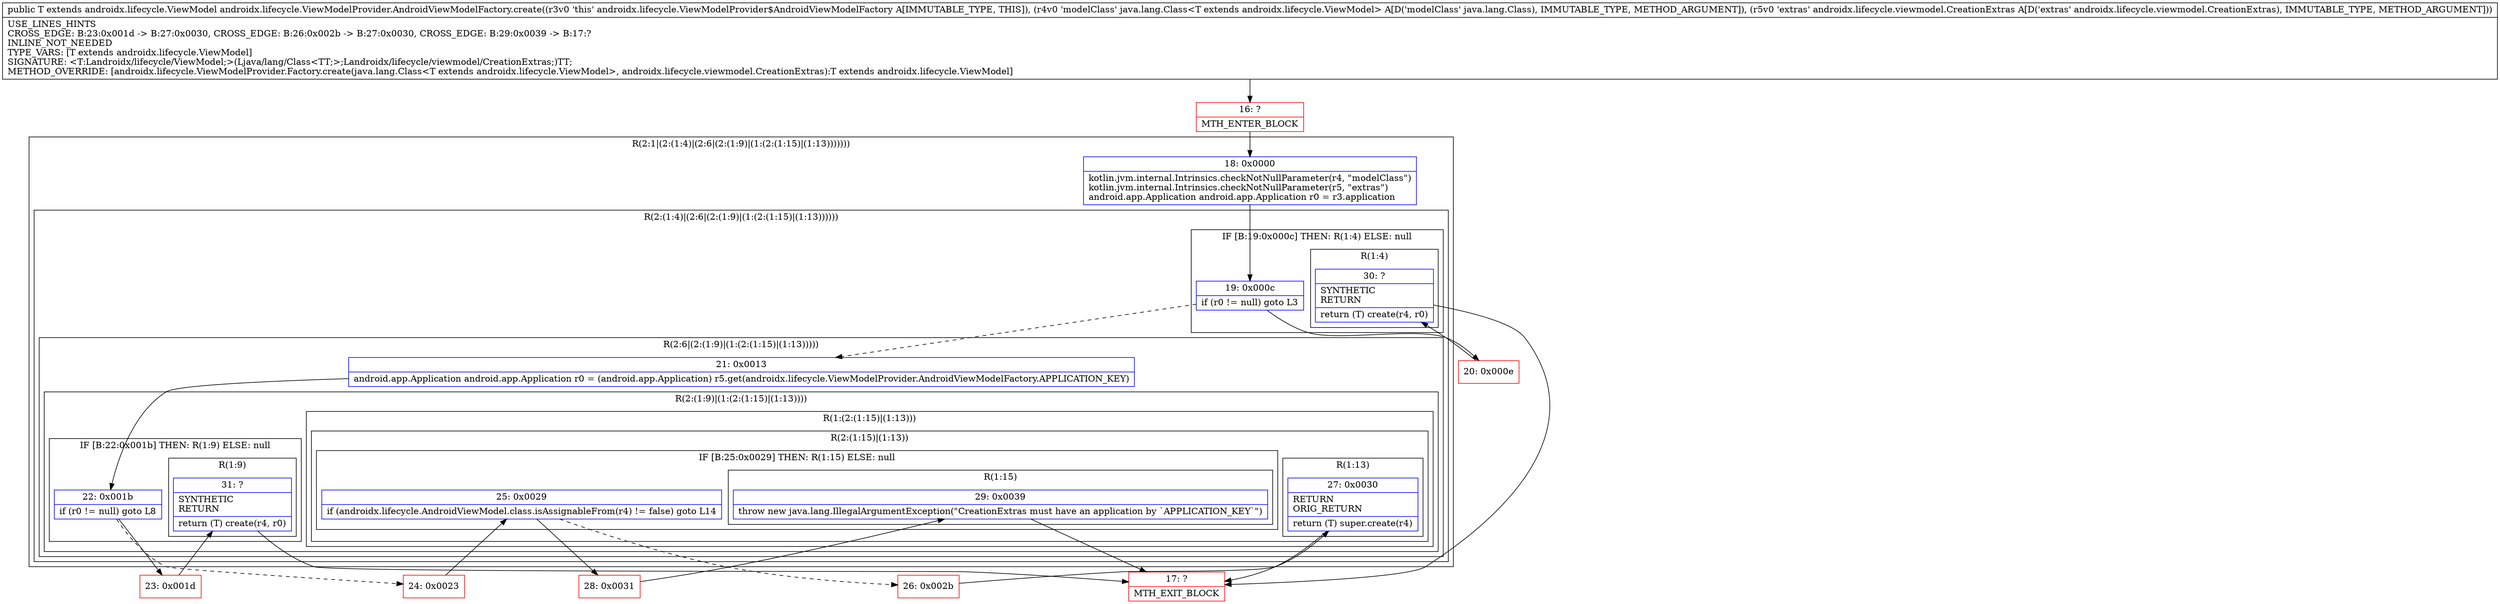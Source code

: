 digraph "CFG forandroidx.lifecycle.ViewModelProvider.AndroidViewModelFactory.create(Ljava\/lang\/Class;Landroidx\/lifecycle\/viewmodel\/CreationExtras;)Landroidx\/lifecycle\/ViewModel;" {
subgraph cluster_Region_371176930 {
label = "R(2:1|(2:(1:4)|(2:6|(2:(1:9)|(1:(2:(1:15)|(1:13)))))))";
node [shape=record,color=blue];
Node_18 [shape=record,label="{18\:\ 0x0000|kotlin.jvm.internal.Intrinsics.checkNotNullParameter(r4, \"modelClass\")\lkotlin.jvm.internal.Intrinsics.checkNotNullParameter(r5, \"extras\")\landroid.app.Application android.app.Application r0 = r3.application\l}"];
subgraph cluster_Region_1508893626 {
label = "R(2:(1:4)|(2:6|(2:(1:9)|(1:(2:(1:15)|(1:13))))))";
node [shape=record,color=blue];
subgraph cluster_IfRegion_1631249643 {
label = "IF [B:19:0x000c] THEN: R(1:4) ELSE: null";
node [shape=record,color=blue];
Node_19 [shape=record,label="{19\:\ 0x000c|if (r0 != null) goto L3\l}"];
subgraph cluster_Region_1873687303 {
label = "R(1:4)";
node [shape=record,color=blue];
Node_30 [shape=record,label="{30\:\ ?|SYNTHETIC\lRETURN\l|return (T) create(r4, r0)\l}"];
}
}
subgraph cluster_Region_2095471988 {
label = "R(2:6|(2:(1:9)|(1:(2:(1:15)|(1:13)))))";
node [shape=record,color=blue];
Node_21 [shape=record,label="{21\:\ 0x0013|android.app.Application android.app.Application r0 = (android.app.Application) r5.get(androidx.lifecycle.ViewModelProvider.AndroidViewModelFactory.APPLICATION_KEY)\l}"];
subgraph cluster_Region_1569815329 {
label = "R(2:(1:9)|(1:(2:(1:15)|(1:13))))";
node [shape=record,color=blue];
subgraph cluster_IfRegion_389896111 {
label = "IF [B:22:0x001b] THEN: R(1:9) ELSE: null";
node [shape=record,color=blue];
Node_22 [shape=record,label="{22\:\ 0x001b|if (r0 != null) goto L8\l}"];
subgraph cluster_Region_563536927 {
label = "R(1:9)";
node [shape=record,color=blue];
Node_31 [shape=record,label="{31\:\ ?|SYNTHETIC\lRETURN\l|return (T) create(r4, r0)\l}"];
}
}
subgraph cluster_Region_842300991 {
label = "R(1:(2:(1:15)|(1:13)))";
node [shape=record,color=blue];
subgraph cluster_Region_1028261987 {
label = "R(2:(1:15)|(1:13))";
node [shape=record,color=blue];
subgraph cluster_IfRegion_455007811 {
label = "IF [B:25:0x0029] THEN: R(1:15) ELSE: null";
node [shape=record,color=blue];
Node_25 [shape=record,label="{25\:\ 0x0029|if (androidx.lifecycle.AndroidViewModel.class.isAssignableFrom(r4) != false) goto L14\l}"];
subgraph cluster_Region_1291904626 {
label = "R(1:15)";
node [shape=record,color=blue];
Node_29 [shape=record,label="{29\:\ 0x0039|throw new java.lang.IllegalArgumentException(\"CreationExtras must have an application by `APPLICATION_KEY`\")\l}"];
}
}
subgraph cluster_Region_1557441643 {
label = "R(1:13)";
node [shape=record,color=blue];
Node_27 [shape=record,label="{27\:\ 0x0030|RETURN\lORIG_RETURN\l|return (T) super.create(r4)\l}"];
}
}
}
}
}
}
}
Node_16 [shape=record,color=red,label="{16\:\ ?|MTH_ENTER_BLOCK\l}"];
Node_20 [shape=record,color=red,label="{20\:\ 0x000e}"];
Node_17 [shape=record,color=red,label="{17\:\ ?|MTH_EXIT_BLOCK\l}"];
Node_23 [shape=record,color=red,label="{23\:\ 0x001d}"];
Node_24 [shape=record,color=red,label="{24\:\ 0x0023}"];
Node_26 [shape=record,color=red,label="{26\:\ 0x002b}"];
Node_28 [shape=record,color=red,label="{28\:\ 0x0031}"];
MethodNode[shape=record,label="{public T extends androidx.lifecycle.ViewModel androidx.lifecycle.ViewModelProvider.AndroidViewModelFactory.create((r3v0 'this' androidx.lifecycle.ViewModelProvider$AndroidViewModelFactory A[IMMUTABLE_TYPE, THIS]), (r4v0 'modelClass' java.lang.Class\<T extends androidx.lifecycle.ViewModel\> A[D('modelClass' java.lang.Class), IMMUTABLE_TYPE, METHOD_ARGUMENT]), (r5v0 'extras' androidx.lifecycle.viewmodel.CreationExtras A[D('extras' androidx.lifecycle.viewmodel.CreationExtras), IMMUTABLE_TYPE, METHOD_ARGUMENT]))  | USE_LINES_HINTS\lCROSS_EDGE: B:23:0x001d \-\> B:27:0x0030, CROSS_EDGE: B:26:0x002b \-\> B:27:0x0030, CROSS_EDGE: B:29:0x0039 \-\> B:17:?\lINLINE_NOT_NEEDED\lTYPE_VARS: [T extends androidx.lifecycle.ViewModel]\lSIGNATURE: \<T:Landroidx\/lifecycle\/ViewModel;\>(Ljava\/lang\/Class\<TT;\>;Landroidx\/lifecycle\/viewmodel\/CreationExtras;)TT;\lMETHOD_OVERRIDE: [androidx.lifecycle.ViewModelProvider.Factory.create(java.lang.Class\<T extends androidx.lifecycle.ViewModel\>, androidx.lifecycle.viewmodel.CreationExtras):T extends androidx.lifecycle.ViewModel]\l}"];
MethodNode -> Node_16;Node_18 -> Node_19;
Node_19 -> Node_20;
Node_19 -> Node_21[style=dashed];
Node_30 -> Node_17;
Node_21 -> Node_22;
Node_22 -> Node_23;
Node_22 -> Node_24[style=dashed];
Node_31 -> Node_17;
Node_25 -> Node_26[style=dashed];
Node_25 -> Node_28;
Node_29 -> Node_17;
Node_27 -> Node_17;
Node_16 -> Node_18;
Node_20 -> Node_30;
Node_23 -> Node_31;
Node_24 -> Node_25;
Node_26 -> Node_27;
Node_28 -> Node_29;
}

